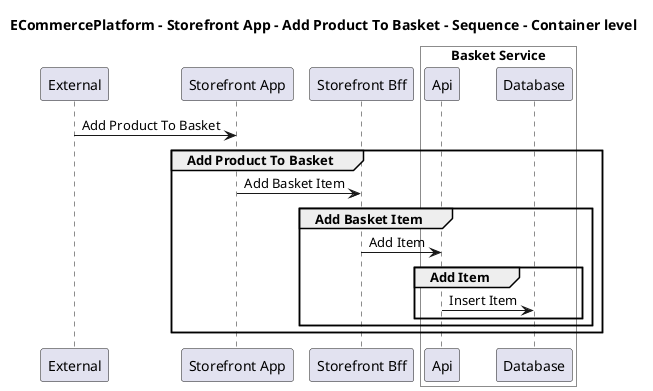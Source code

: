 @startuml

title ECommercePlatform - Storefront App - Add Product To Basket - Sequence - Container level

participant "External" as C4InterFlow.SoftwareSystems.ExternalSystem
participant "Storefront App" as ECommercePlatform.SoftwareSystems.StorefrontApp
participant "Storefront Bff" as ECommercePlatform.SoftwareSystems.StorefrontBff

box "Basket Service" #White
    participant "Api" as ECommercePlatform.SoftwareSystems.BasketService.Containers.Api
    participant "Database" as ECommercePlatform.SoftwareSystems.BasketService.Containers.Database
end box


C4InterFlow.SoftwareSystems.ExternalSystem -> ECommercePlatform.SoftwareSystems.StorefrontApp : Add Product To Basket
group Add Product To Basket
ECommercePlatform.SoftwareSystems.StorefrontApp -> ECommercePlatform.SoftwareSystems.StorefrontBff : Add Basket Item
group Add Basket Item
ECommercePlatform.SoftwareSystems.StorefrontBff -> ECommercePlatform.SoftwareSystems.BasketService.Containers.Api : Add Item
group Add Item
ECommercePlatform.SoftwareSystems.BasketService.Containers.Api -> ECommercePlatform.SoftwareSystems.BasketService.Containers.Database : Insert Item
end
end
end


@enduml
